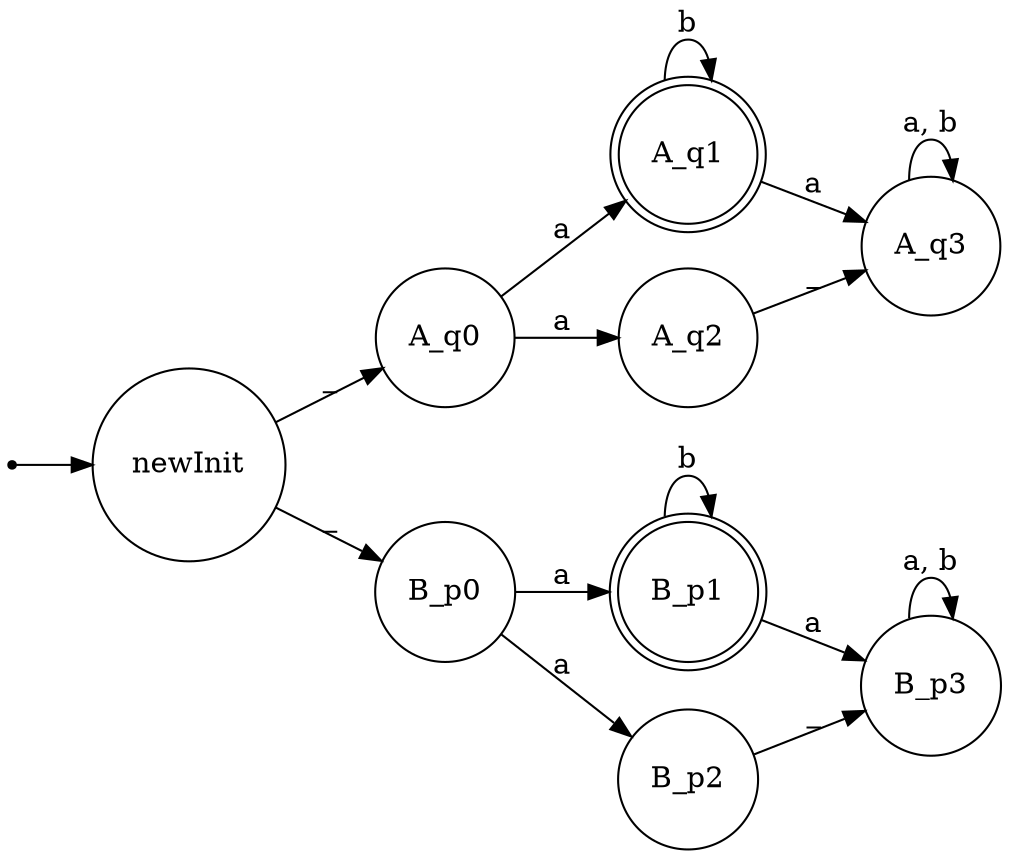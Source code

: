 digraph {
    rankdir=LR;
    inic [shape=point];
    inic -> newInit;
    newInit [shape=circle];
    A_q1 [shape=doublecircle];
    B_p1 [shape=doublecircle];
    A_q0 [shape=circle];
    B_p0 [shape=circle];
    A_q2 [shape=circle];
    A_q3 [shape=circle];
    B_p2 [shape=circle];
    B_p3 [shape=circle];
    newInit -> A_q0 [label="_"];
    newInit -> B_p0 [label="_"];
    A_q0 -> A_q1 [label="a"];
    A_q0 -> A_q2 [label="a"];
    A_q1 -> A_q1 [label="b"];
    A_q1 -> A_q3 [label="a"];
    A_q2 -> A_q3 [label="_"];
    A_q3 -> A_q3 [label="a, b"];
    B_p0 -> B_p1 [label="a"];
    B_p0 -> B_p2 [label="a"];
    B_p1 -> B_p1 [label="b"];
    B_p1 -> B_p3 [label="a"];
    B_p2 -> B_p3 [label="_"];
    B_p3 -> B_p3 [label="a, b"];
}